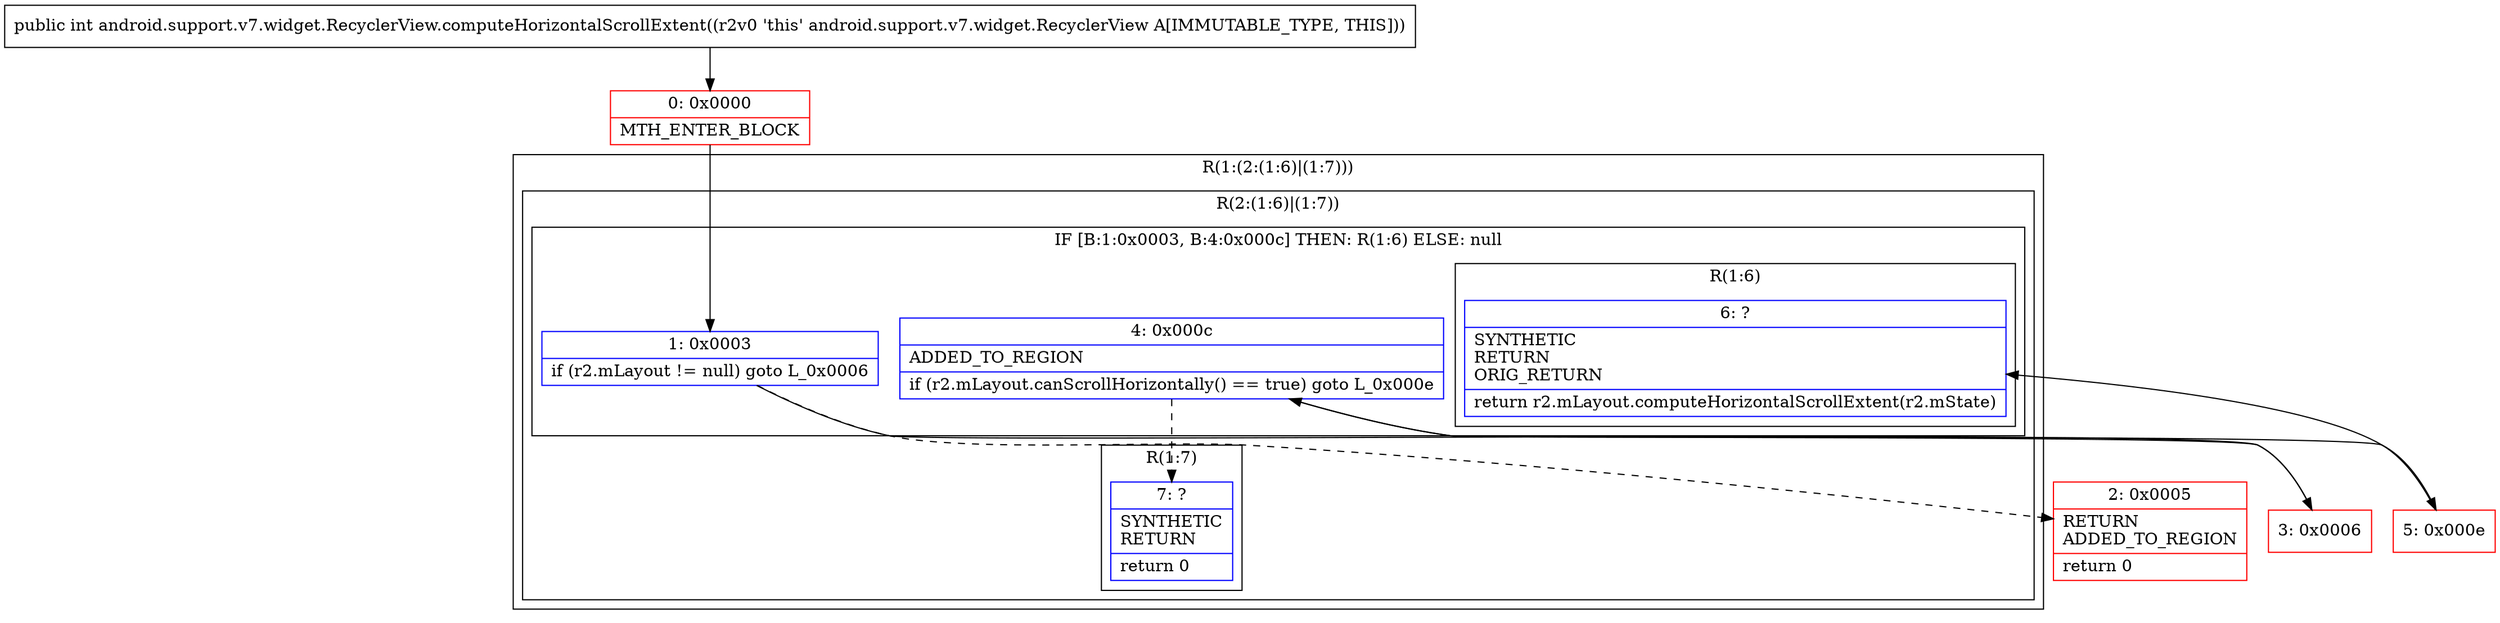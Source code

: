 digraph "CFG forandroid.support.v7.widget.RecyclerView.computeHorizontalScrollExtent()I" {
subgraph cluster_Region_336264638 {
label = "R(1:(2:(1:6)|(1:7)))";
node [shape=record,color=blue];
subgraph cluster_Region_97594015 {
label = "R(2:(1:6)|(1:7))";
node [shape=record,color=blue];
subgraph cluster_IfRegion_2031926740 {
label = "IF [B:1:0x0003, B:4:0x000c] THEN: R(1:6) ELSE: null";
node [shape=record,color=blue];
Node_1 [shape=record,label="{1\:\ 0x0003|if (r2.mLayout != null) goto L_0x0006\l}"];
Node_4 [shape=record,label="{4\:\ 0x000c|ADDED_TO_REGION\l|if (r2.mLayout.canScrollHorizontally() == true) goto L_0x000e\l}"];
subgraph cluster_Region_610773226 {
label = "R(1:6)";
node [shape=record,color=blue];
Node_6 [shape=record,label="{6\:\ ?|SYNTHETIC\lRETURN\lORIG_RETURN\l|return r2.mLayout.computeHorizontalScrollExtent(r2.mState)\l}"];
}
}
subgraph cluster_Region_1732462293 {
label = "R(1:7)";
node [shape=record,color=blue];
Node_7 [shape=record,label="{7\:\ ?|SYNTHETIC\lRETURN\l|return 0\l}"];
}
}
}
Node_0 [shape=record,color=red,label="{0\:\ 0x0000|MTH_ENTER_BLOCK\l}"];
Node_2 [shape=record,color=red,label="{2\:\ 0x0005|RETURN\lADDED_TO_REGION\l|return 0\l}"];
Node_3 [shape=record,color=red,label="{3\:\ 0x0006}"];
Node_5 [shape=record,color=red,label="{5\:\ 0x000e}"];
MethodNode[shape=record,label="{public int android.support.v7.widget.RecyclerView.computeHorizontalScrollExtent((r2v0 'this' android.support.v7.widget.RecyclerView A[IMMUTABLE_TYPE, THIS])) }"];
MethodNode -> Node_0;
Node_1 -> Node_2[style=dashed];
Node_1 -> Node_3;
Node_4 -> Node_5;
Node_4 -> Node_7[style=dashed];
Node_0 -> Node_1;
Node_3 -> Node_4;
Node_5 -> Node_6;
}

